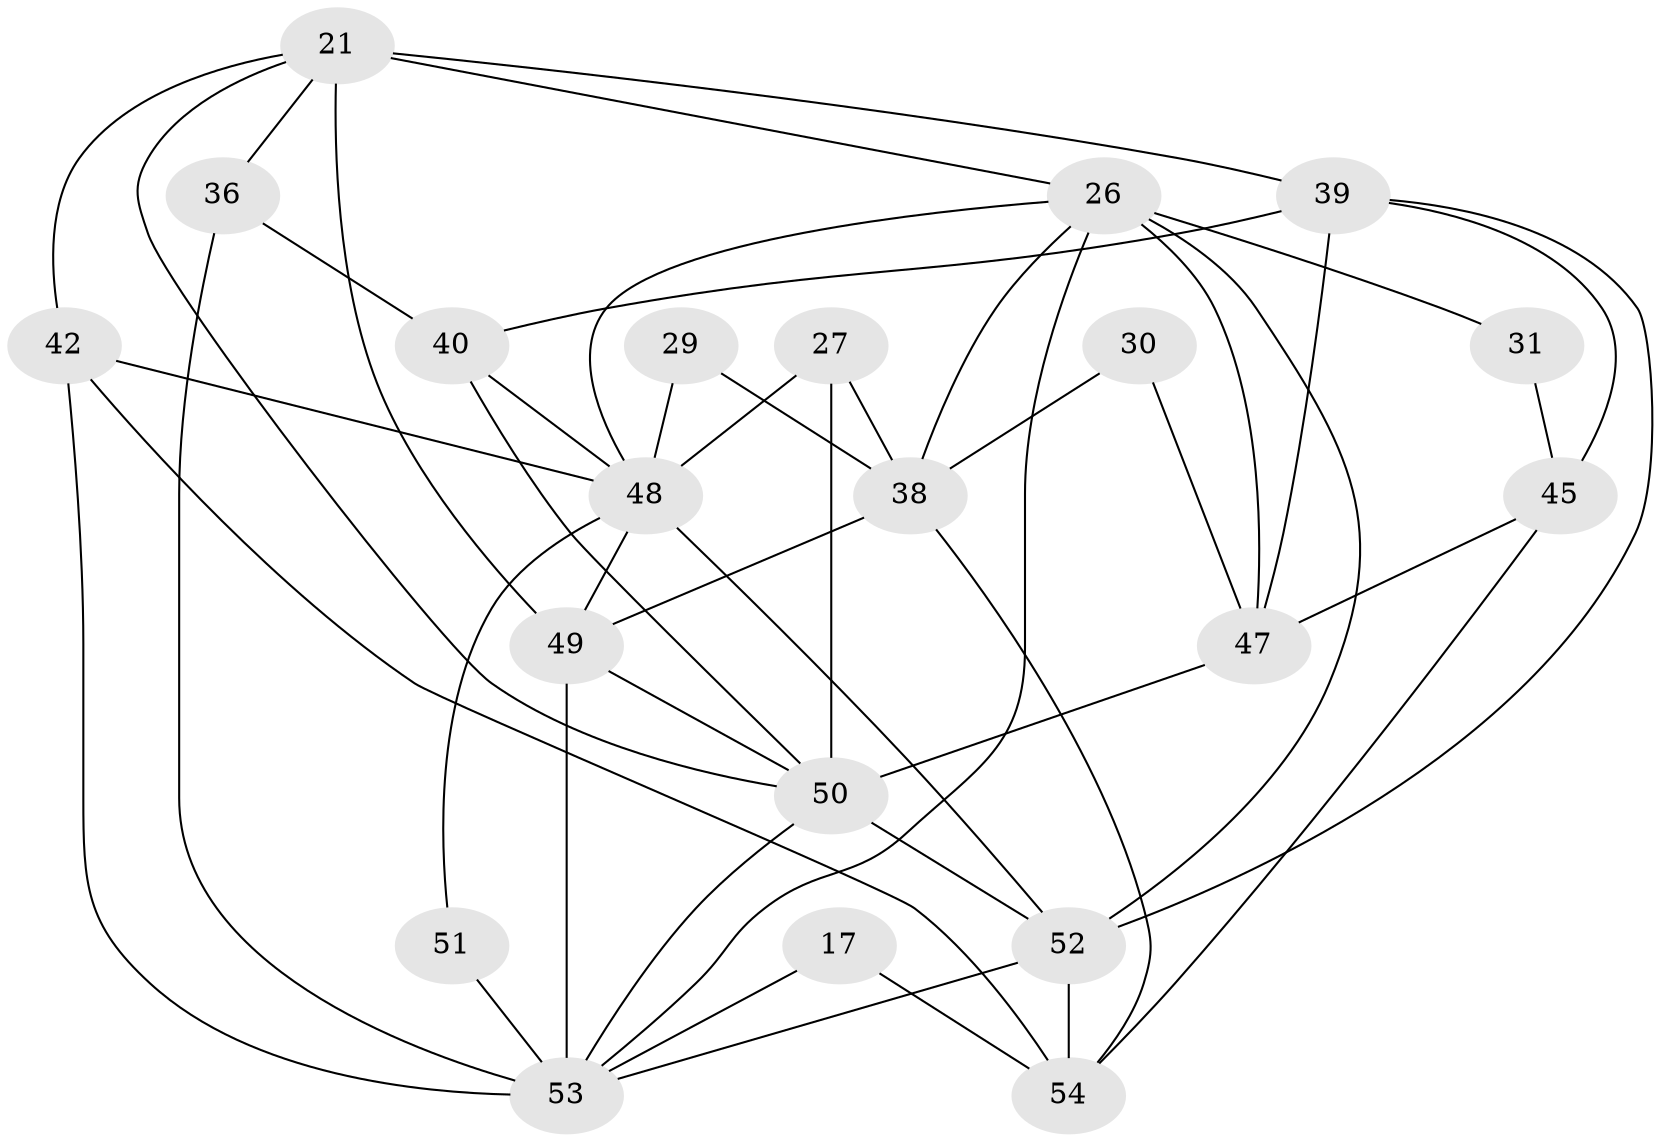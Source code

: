 // original degree distribution, {4: 0.3148148148148148, 3: 0.2962962962962963, 5: 0.18518518518518517, 6: 0.07407407407407407, 2: 0.09259259259259259, 7: 0.018518518518518517, 9: 0.018518518518518517}
// Generated by graph-tools (version 1.1) at 2025/53/03/04/25 21:53:15]
// undirected, 21 vertices, 48 edges
graph export_dot {
graph [start="1"]
  node [color=gray90,style=filled];
  17;
  21 [super="+7+18+15"];
  26 [super="+16"];
  27;
  29;
  30;
  31;
  36;
  38 [super="+14"];
  39 [super="+24"];
  40;
  42 [super="+22"];
  45 [super="+4"];
  47 [super="+20+9+25"];
  48 [super="+23+41"];
  49 [super="+35"];
  50 [super="+13+43+46"];
  51;
  52 [super="+6+32"];
  53 [super="+10+33+28+44"];
  54;
  17 -- 54;
  17 -- 53;
  21 -- 49 [weight=2];
  21 -- 26 [weight=2];
  21 -- 36;
  21 -- 39;
  21 -- 50;
  21 -- 42;
  26 -- 52 [weight=2];
  26 -- 31;
  26 -- 38;
  26 -- 47 [weight=2];
  26 -- 48;
  26 -- 53;
  27 -- 38;
  27 -- 48;
  27 -- 50;
  29 -- 38;
  29 -- 48;
  30 -- 38 [weight=2];
  30 -- 47;
  31 -- 45;
  36 -- 40;
  36 -- 53 [weight=3];
  38 -- 54;
  38 -- 49 [weight=2];
  39 -- 47;
  39 -- 52;
  39 -- 40;
  39 -- 45;
  40 -- 48;
  40 -- 50;
  42 -- 54;
  42 -- 48;
  42 -- 53;
  45 -- 47 [weight=2];
  45 -- 54 [weight=2];
  47 -- 50 [weight=5];
  48 -- 49 [weight=2];
  48 -- 51;
  48 -- 52;
  49 -- 53 [weight=2];
  49 -- 50;
  50 -- 52 [weight=4];
  50 -- 53 [weight=2];
  51 -- 53 [weight=2];
  52 -- 54 [weight=3];
  52 -- 53;
}
